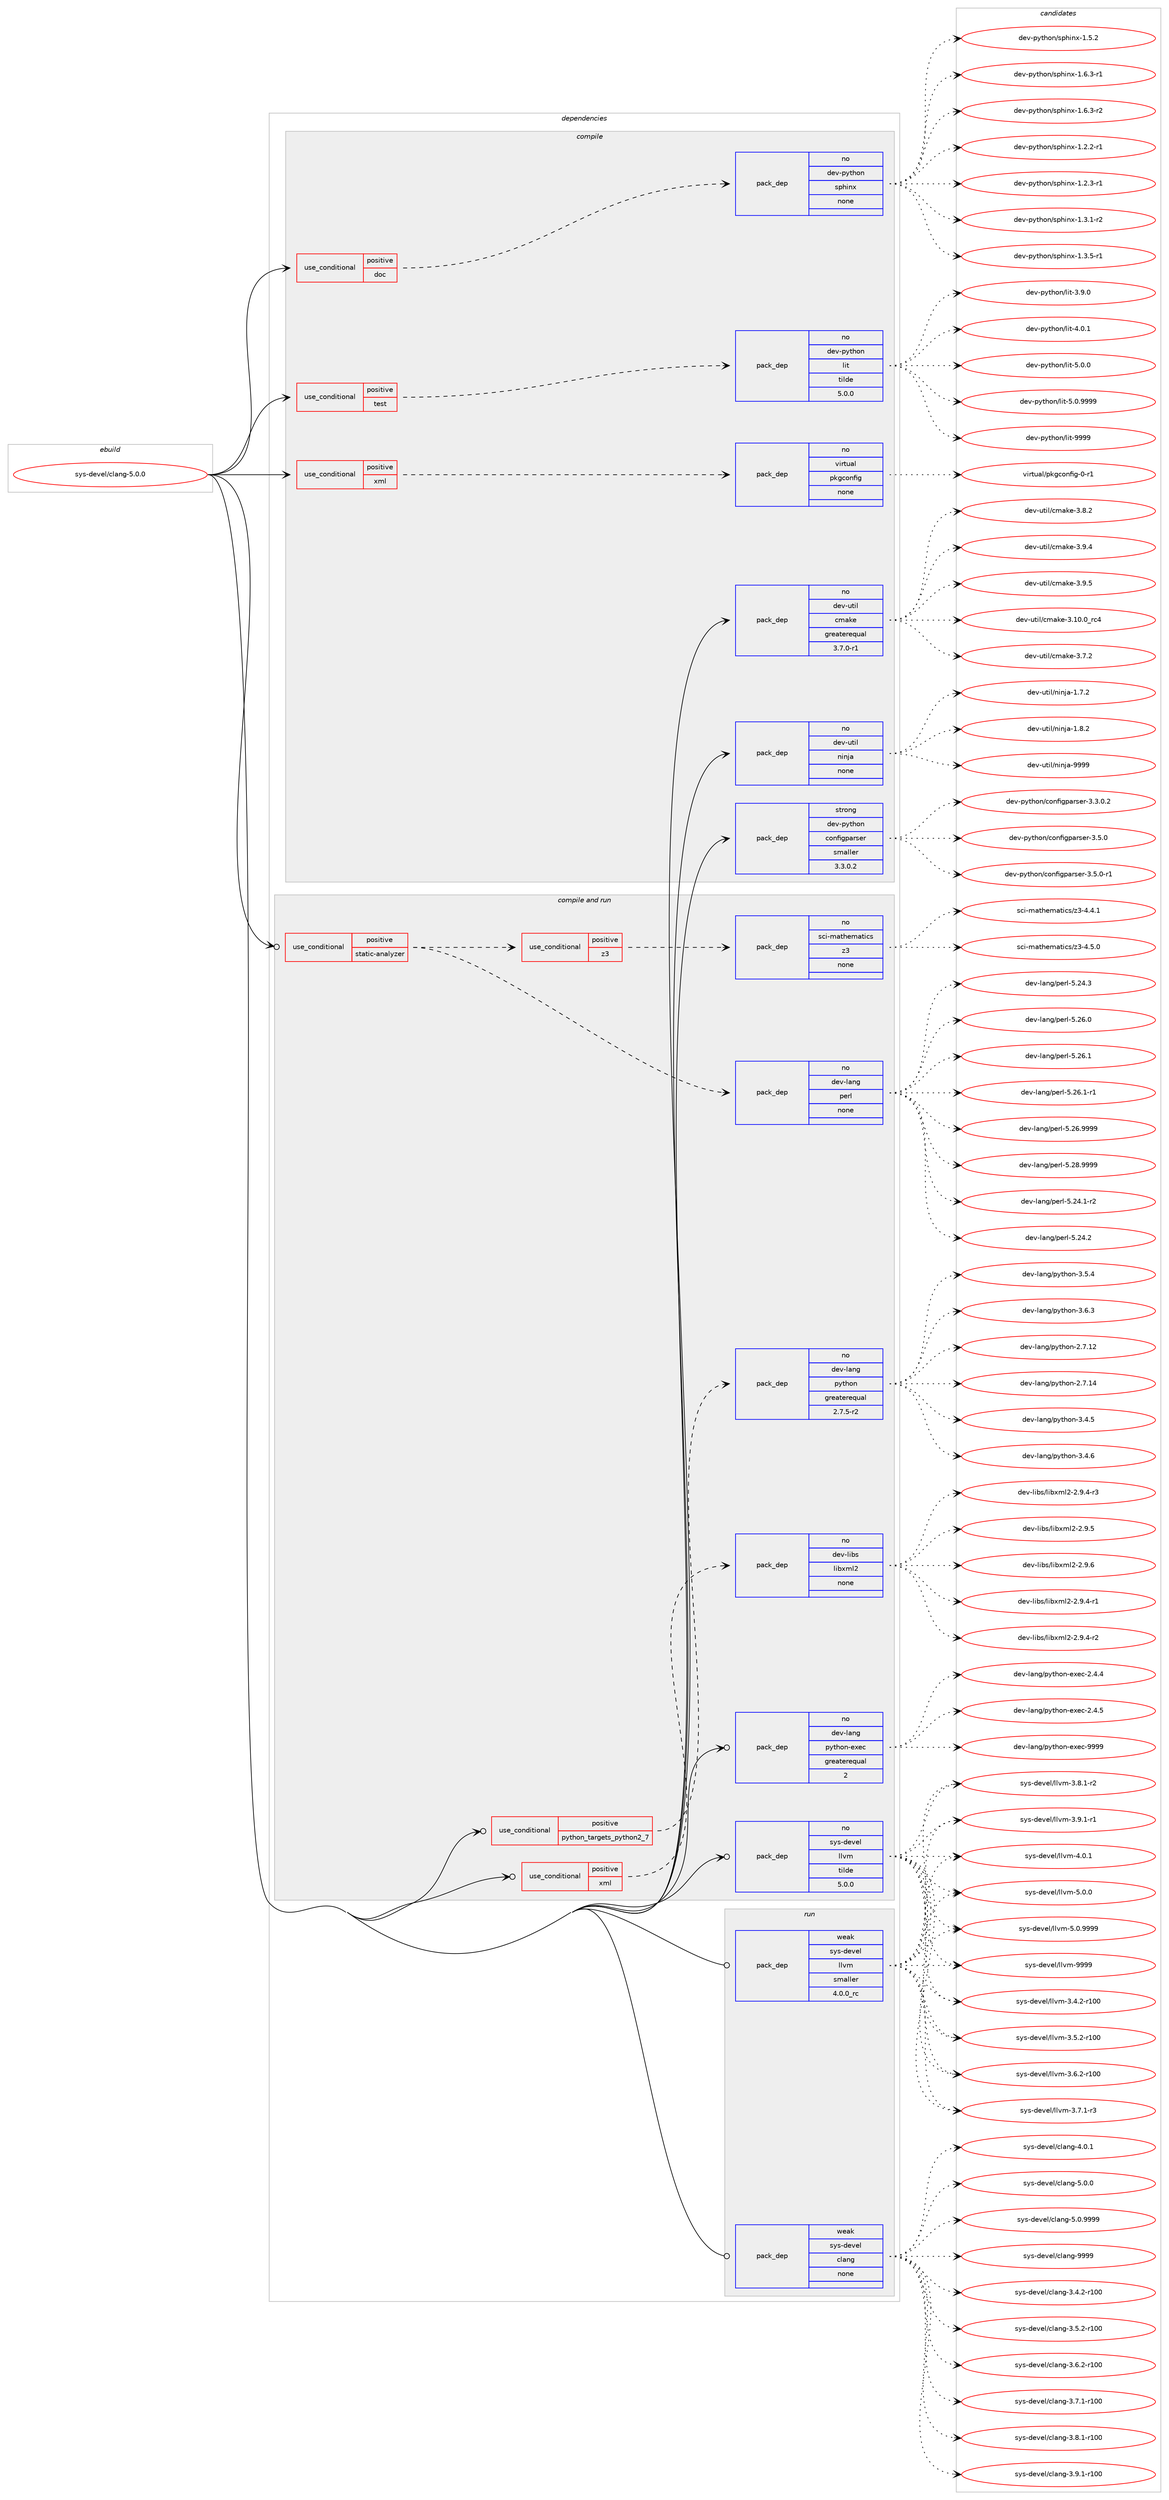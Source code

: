 digraph prolog {

# *************
# Graph options
# *************

newrank=true;
concentrate=true;
compound=true;
graph [rankdir=LR,fontname=Helvetica,fontsize=10,ranksep=1.5];#, ranksep=2.5, nodesep=0.2];
edge  [arrowhead=vee];
node  [fontname=Helvetica,fontsize=10];

# **********
# The ebuild
# **********

subgraph cluster_leftcol {
color=gray;
rank=same;
label=<<i>ebuild</i>>;
id [label="sys-devel/clang-5.0.0", color=red, width=4, href="../sys-devel/clang-5.0.0.svg"];
}

# ****************
# The dependencies
# ****************

subgraph cluster_midcol {
color=gray;
label=<<i>dependencies</i>>;
subgraph cluster_compile {
fillcolor="#eeeeee";
style=filled;
label=<<i>compile</i>>;
subgraph cond115887 {
dependency483506 [label=<<TABLE BORDER="0" CELLBORDER="1" CELLSPACING="0" CELLPADDING="4"><TR><TD ROWSPAN="3" CELLPADDING="10">use_conditional</TD></TR><TR><TD>positive</TD></TR><TR><TD>doc</TD></TR></TABLE>>, shape=none, color=red];
subgraph pack359189 {
dependency483507 [label=<<TABLE BORDER="0" CELLBORDER="1" CELLSPACING="0" CELLPADDING="4" WIDTH="220"><TR><TD ROWSPAN="6" CELLPADDING="30">pack_dep</TD></TR><TR><TD WIDTH="110">no</TD></TR><TR><TD>dev-python</TD></TR><TR><TD>sphinx</TD></TR><TR><TD>none</TD></TR><TR><TD></TD></TR></TABLE>>, shape=none, color=blue];
}
dependency483506:e -> dependency483507:w [weight=20,style="dashed",arrowhead="vee"];
}
id:e -> dependency483506:w [weight=20,style="solid",arrowhead="vee"];
subgraph cond115888 {
dependency483508 [label=<<TABLE BORDER="0" CELLBORDER="1" CELLSPACING="0" CELLPADDING="4"><TR><TD ROWSPAN="3" CELLPADDING="10">use_conditional</TD></TR><TR><TD>positive</TD></TR><TR><TD>test</TD></TR></TABLE>>, shape=none, color=red];
subgraph pack359190 {
dependency483509 [label=<<TABLE BORDER="0" CELLBORDER="1" CELLSPACING="0" CELLPADDING="4" WIDTH="220"><TR><TD ROWSPAN="6" CELLPADDING="30">pack_dep</TD></TR><TR><TD WIDTH="110">no</TD></TR><TR><TD>dev-python</TD></TR><TR><TD>lit</TD></TR><TR><TD>tilde</TD></TR><TR><TD>5.0.0</TD></TR></TABLE>>, shape=none, color=blue];
}
dependency483508:e -> dependency483509:w [weight=20,style="dashed",arrowhead="vee"];
}
id:e -> dependency483508:w [weight=20,style="solid",arrowhead="vee"];
subgraph cond115889 {
dependency483510 [label=<<TABLE BORDER="0" CELLBORDER="1" CELLSPACING="0" CELLPADDING="4"><TR><TD ROWSPAN="3" CELLPADDING="10">use_conditional</TD></TR><TR><TD>positive</TD></TR><TR><TD>xml</TD></TR></TABLE>>, shape=none, color=red];
subgraph pack359191 {
dependency483511 [label=<<TABLE BORDER="0" CELLBORDER="1" CELLSPACING="0" CELLPADDING="4" WIDTH="220"><TR><TD ROWSPAN="6" CELLPADDING="30">pack_dep</TD></TR><TR><TD WIDTH="110">no</TD></TR><TR><TD>virtual</TD></TR><TR><TD>pkgconfig</TD></TR><TR><TD>none</TD></TR><TR><TD></TD></TR></TABLE>>, shape=none, color=blue];
}
dependency483510:e -> dependency483511:w [weight=20,style="dashed",arrowhead="vee"];
}
id:e -> dependency483510:w [weight=20,style="solid",arrowhead="vee"];
subgraph pack359192 {
dependency483512 [label=<<TABLE BORDER="0" CELLBORDER="1" CELLSPACING="0" CELLPADDING="4" WIDTH="220"><TR><TD ROWSPAN="6" CELLPADDING="30">pack_dep</TD></TR><TR><TD WIDTH="110">no</TD></TR><TR><TD>dev-util</TD></TR><TR><TD>cmake</TD></TR><TR><TD>greaterequal</TD></TR><TR><TD>3.7.0-r1</TD></TR></TABLE>>, shape=none, color=blue];
}
id:e -> dependency483512:w [weight=20,style="solid",arrowhead="vee"];
subgraph pack359193 {
dependency483513 [label=<<TABLE BORDER="0" CELLBORDER="1" CELLSPACING="0" CELLPADDING="4" WIDTH="220"><TR><TD ROWSPAN="6" CELLPADDING="30">pack_dep</TD></TR><TR><TD WIDTH="110">no</TD></TR><TR><TD>dev-util</TD></TR><TR><TD>ninja</TD></TR><TR><TD>none</TD></TR><TR><TD></TD></TR></TABLE>>, shape=none, color=blue];
}
id:e -> dependency483513:w [weight=20,style="solid",arrowhead="vee"];
subgraph pack359194 {
dependency483514 [label=<<TABLE BORDER="0" CELLBORDER="1" CELLSPACING="0" CELLPADDING="4" WIDTH="220"><TR><TD ROWSPAN="6" CELLPADDING="30">pack_dep</TD></TR><TR><TD WIDTH="110">strong</TD></TR><TR><TD>dev-python</TD></TR><TR><TD>configparser</TD></TR><TR><TD>smaller</TD></TR><TR><TD>3.3.0.2</TD></TR></TABLE>>, shape=none, color=blue];
}
id:e -> dependency483514:w [weight=20,style="solid",arrowhead="vee"];
}
subgraph cluster_compileandrun {
fillcolor="#eeeeee";
style=filled;
label=<<i>compile and run</i>>;
subgraph cond115890 {
dependency483515 [label=<<TABLE BORDER="0" CELLBORDER="1" CELLSPACING="0" CELLPADDING="4"><TR><TD ROWSPAN="3" CELLPADDING="10">use_conditional</TD></TR><TR><TD>positive</TD></TR><TR><TD>python_targets_python2_7</TD></TR></TABLE>>, shape=none, color=red];
subgraph pack359195 {
dependency483516 [label=<<TABLE BORDER="0" CELLBORDER="1" CELLSPACING="0" CELLPADDING="4" WIDTH="220"><TR><TD ROWSPAN="6" CELLPADDING="30">pack_dep</TD></TR><TR><TD WIDTH="110">no</TD></TR><TR><TD>dev-lang</TD></TR><TR><TD>python</TD></TR><TR><TD>greaterequal</TD></TR><TR><TD>2.7.5-r2</TD></TR></TABLE>>, shape=none, color=blue];
}
dependency483515:e -> dependency483516:w [weight=20,style="dashed",arrowhead="vee"];
}
id:e -> dependency483515:w [weight=20,style="solid",arrowhead="odotvee"];
subgraph cond115891 {
dependency483517 [label=<<TABLE BORDER="0" CELLBORDER="1" CELLSPACING="0" CELLPADDING="4"><TR><TD ROWSPAN="3" CELLPADDING="10">use_conditional</TD></TR><TR><TD>positive</TD></TR><TR><TD>static-analyzer</TD></TR></TABLE>>, shape=none, color=red];
subgraph pack359196 {
dependency483518 [label=<<TABLE BORDER="0" CELLBORDER="1" CELLSPACING="0" CELLPADDING="4" WIDTH="220"><TR><TD ROWSPAN="6" CELLPADDING="30">pack_dep</TD></TR><TR><TD WIDTH="110">no</TD></TR><TR><TD>dev-lang</TD></TR><TR><TD>perl</TD></TR><TR><TD>none</TD></TR><TR><TD></TD></TR></TABLE>>, shape=none, color=blue];
}
dependency483517:e -> dependency483518:w [weight=20,style="dashed",arrowhead="vee"];
subgraph cond115892 {
dependency483519 [label=<<TABLE BORDER="0" CELLBORDER="1" CELLSPACING="0" CELLPADDING="4"><TR><TD ROWSPAN="3" CELLPADDING="10">use_conditional</TD></TR><TR><TD>positive</TD></TR><TR><TD>z3</TD></TR></TABLE>>, shape=none, color=red];
subgraph pack359197 {
dependency483520 [label=<<TABLE BORDER="0" CELLBORDER="1" CELLSPACING="0" CELLPADDING="4" WIDTH="220"><TR><TD ROWSPAN="6" CELLPADDING="30">pack_dep</TD></TR><TR><TD WIDTH="110">no</TD></TR><TR><TD>sci-mathematics</TD></TR><TR><TD>z3</TD></TR><TR><TD>none</TD></TR><TR><TD></TD></TR></TABLE>>, shape=none, color=blue];
}
dependency483519:e -> dependency483520:w [weight=20,style="dashed",arrowhead="vee"];
}
dependency483517:e -> dependency483519:w [weight=20,style="dashed",arrowhead="vee"];
}
id:e -> dependency483517:w [weight=20,style="solid",arrowhead="odotvee"];
subgraph cond115893 {
dependency483521 [label=<<TABLE BORDER="0" CELLBORDER="1" CELLSPACING="0" CELLPADDING="4"><TR><TD ROWSPAN="3" CELLPADDING="10">use_conditional</TD></TR><TR><TD>positive</TD></TR><TR><TD>xml</TD></TR></TABLE>>, shape=none, color=red];
subgraph pack359198 {
dependency483522 [label=<<TABLE BORDER="0" CELLBORDER="1" CELLSPACING="0" CELLPADDING="4" WIDTH="220"><TR><TD ROWSPAN="6" CELLPADDING="30">pack_dep</TD></TR><TR><TD WIDTH="110">no</TD></TR><TR><TD>dev-libs</TD></TR><TR><TD>libxml2</TD></TR><TR><TD>none</TD></TR><TR><TD></TD></TR></TABLE>>, shape=none, color=blue];
}
dependency483521:e -> dependency483522:w [weight=20,style="dashed",arrowhead="vee"];
}
id:e -> dependency483521:w [weight=20,style="solid",arrowhead="odotvee"];
subgraph pack359199 {
dependency483523 [label=<<TABLE BORDER="0" CELLBORDER="1" CELLSPACING="0" CELLPADDING="4" WIDTH="220"><TR><TD ROWSPAN="6" CELLPADDING="30">pack_dep</TD></TR><TR><TD WIDTH="110">no</TD></TR><TR><TD>dev-lang</TD></TR><TR><TD>python-exec</TD></TR><TR><TD>greaterequal</TD></TR><TR><TD>2</TD></TR></TABLE>>, shape=none, color=blue];
}
id:e -> dependency483523:w [weight=20,style="solid",arrowhead="odotvee"];
subgraph pack359200 {
dependency483524 [label=<<TABLE BORDER="0" CELLBORDER="1" CELLSPACING="0" CELLPADDING="4" WIDTH="220"><TR><TD ROWSPAN="6" CELLPADDING="30">pack_dep</TD></TR><TR><TD WIDTH="110">no</TD></TR><TR><TD>sys-devel</TD></TR><TR><TD>llvm</TD></TR><TR><TD>tilde</TD></TR><TR><TD>5.0.0</TD></TR></TABLE>>, shape=none, color=blue];
}
id:e -> dependency483524:w [weight=20,style="solid",arrowhead="odotvee"];
}
subgraph cluster_run {
fillcolor="#eeeeee";
style=filled;
label=<<i>run</i>>;
subgraph pack359201 {
dependency483525 [label=<<TABLE BORDER="0" CELLBORDER="1" CELLSPACING="0" CELLPADDING="4" WIDTH="220"><TR><TD ROWSPAN="6" CELLPADDING="30">pack_dep</TD></TR><TR><TD WIDTH="110">weak</TD></TR><TR><TD>sys-devel</TD></TR><TR><TD>clang</TD></TR><TR><TD>none</TD></TR><TR><TD></TD></TR></TABLE>>, shape=none, color=blue];
}
id:e -> dependency483525:w [weight=20,style="solid",arrowhead="odot"];
subgraph pack359202 {
dependency483526 [label=<<TABLE BORDER="0" CELLBORDER="1" CELLSPACING="0" CELLPADDING="4" WIDTH="220"><TR><TD ROWSPAN="6" CELLPADDING="30">pack_dep</TD></TR><TR><TD WIDTH="110">weak</TD></TR><TR><TD>sys-devel</TD></TR><TR><TD>llvm</TD></TR><TR><TD>smaller</TD></TR><TR><TD>4.0.0_rc</TD></TR></TABLE>>, shape=none, color=blue];
}
id:e -> dependency483526:w [weight=20,style="solid",arrowhead="odot"];
}
}

# **************
# The candidates
# **************

subgraph cluster_choices {
rank=same;
color=gray;
label=<<i>candidates</i>>;

subgraph choice359189 {
color=black;
nodesep=1;
choice10010111845112121116104111110471151121041051101204549465046504511449 [label="dev-python/sphinx-1.2.2-r1", color=red, width=4,href="../dev-python/sphinx-1.2.2-r1.svg"];
choice10010111845112121116104111110471151121041051101204549465046514511449 [label="dev-python/sphinx-1.2.3-r1", color=red, width=4,href="../dev-python/sphinx-1.2.3-r1.svg"];
choice10010111845112121116104111110471151121041051101204549465146494511450 [label="dev-python/sphinx-1.3.1-r2", color=red, width=4,href="../dev-python/sphinx-1.3.1-r2.svg"];
choice10010111845112121116104111110471151121041051101204549465146534511449 [label="dev-python/sphinx-1.3.5-r1", color=red, width=4,href="../dev-python/sphinx-1.3.5-r1.svg"];
choice1001011184511212111610411111047115112104105110120454946534650 [label="dev-python/sphinx-1.5.2", color=red, width=4,href="../dev-python/sphinx-1.5.2.svg"];
choice10010111845112121116104111110471151121041051101204549465446514511449 [label="dev-python/sphinx-1.6.3-r1", color=red, width=4,href="../dev-python/sphinx-1.6.3-r1.svg"];
choice10010111845112121116104111110471151121041051101204549465446514511450 [label="dev-python/sphinx-1.6.3-r2", color=red, width=4,href="../dev-python/sphinx-1.6.3-r2.svg"];
dependency483507:e -> choice10010111845112121116104111110471151121041051101204549465046504511449:w [style=dotted,weight="100"];
dependency483507:e -> choice10010111845112121116104111110471151121041051101204549465046514511449:w [style=dotted,weight="100"];
dependency483507:e -> choice10010111845112121116104111110471151121041051101204549465146494511450:w [style=dotted,weight="100"];
dependency483507:e -> choice10010111845112121116104111110471151121041051101204549465146534511449:w [style=dotted,weight="100"];
dependency483507:e -> choice1001011184511212111610411111047115112104105110120454946534650:w [style=dotted,weight="100"];
dependency483507:e -> choice10010111845112121116104111110471151121041051101204549465446514511449:w [style=dotted,weight="100"];
dependency483507:e -> choice10010111845112121116104111110471151121041051101204549465446514511450:w [style=dotted,weight="100"];
}
subgraph choice359190 {
color=black;
nodesep=1;
choice1001011184511212111610411111047108105116455146574648 [label="dev-python/lit-3.9.0", color=red, width=4,href="../dev-python/lit-3.9.0.svg"];
choice1001011184511212111610411111047108105116455246484649 [label="dev-python/lit-4.0.1", color=red, width=4,href="../dev-python/lit-4.0.1.svg"];
choice1001011184511212111610411111047108105116455346484648 [label="dev-python/lit-5.0.0", color=red, width=4,href="../dev-python/lit-5.0.0.svg"];
choice1001011184511212111610411111047108105116455346484657575757 [label="dev-python/lit-5.0.9999", color=red, width=4,href="../dev-python/lit-5.0.9999.svg"];
choice10010111845112121116104111110471081051164557575757 [label="dev-python/lit-9999", color=red, width=4,href="../dev-python/lit-9999.svg"];
dependency483509:e -> choice1001011184511212111610411111047108105116455146574648:w [style=dotted,weight="100"];
dependency483509:e -> choice1001011184511212111610411111047108105116455246484649:w [style=dotted,weight="100"];
dependency483509:e -> choice1001011184511212111610411111047108105116455346484648:w [style=dotted,weight="100"];
dependency483509:e -> choice1001011184511212111610411111047108105116455346484657575757:w [style=dotted,weight="100"];
dependency483509:e -> choice10010111845112121116104111110471081051164557575757:w [style=dotted,weight="100"];
}
subgraph choice359191 {
color=black;
nodesep=1;
choice11810511411611797108471121071039911111010210510345484511449 [label="virtual/pkgconfig-0-r1", color=red, width=4,href="../virtual/pkgconfig-0-r1.svg"];
dependency483511:e -> choice11810511411611797108471121071039911111010210510345484511449:w [style=dotted,weight="100"];
}
subgraph choice359192 {
color=black;
nodesep=1;
choice1001011184511711610510847991099710710145514649484648951149952 [label="dev-util/cmake-3.10.0_rc4", color=red, width=4,href="../dev-util/cmake-3.10.0_rc4.svg"];
choice10010111845117116105108479910997107101455146554650 [label="dev-util/cmake-3.7.2", color=red, width=4,href="../dev-util/cmake-3.7.2.svg"];
choice10010111845117116105108479910997107101455146564650 [label="dev-util/cmake-3.8.2", color=red, width=4,href="../dev-util/cmake-3.8.2.svg"];
choice10010111845117116105108479910997107101455146574652 [label="dev-util/cmake-3.9.4", color=red, width=4,href="../dev-util/cmake-3.9.4.svg"];
choice10010111845117116105108479910997107101455146574653 [label="dev-util/cmake-3.9.5", color=red, width=4,href="../dev-util/cmake-3.9.5.svg"];
dependency483512:e -> choice1001011184511711610510847991099710710145514649484648951149952:w [style=dotted,weight="100"];
dependency483512:e -> choice10010111845117116105108479910997107101455146554650:w [style=dotted,weight="100"];
dependency483512:e -> choice10010111845117116105108479910997107101455146564650:w [style=dotted,weight="100"];
dependency483512:e -> choice10010111845117116105108479910997107101455146574652:w [style=dotted,weight="100"];
dependency483512:e -> choice10010111845117116105108479910997107101455146574653:w [style=dotted,weight="100"];
}
subgraph choice359193 {
color=black;
nodesep=1;
choice100101118451171161051084711010511010697454946554650 [label="dev-util/ninja-1.7.2", color=red, width=4,href="../dev-util/ninja-1.7.2.svg"];
choice100101118451171161051084711010511010697454946564650 [label="dev-util/ninja-1.8.2", color=red, width=4,href="../dev-util/ninja-1.8.2.svg"];
choice1001011184511711610510847110105110106974557575757 [label="dev-util/ninja-9999", color=red, width=4,href="../dev-util/ninja-9999.svg"];
dependency483513:e -> choice100101118451171161051084711010511010697454946554650:w [style=dotted,weight="100"];
dependency483513:e -> choice100101118451171161051084711010511010697454946564650:w [style=dotted,weight="100"];
dependency483513:e -> choice1001011184511711610510847110105110106974557575757:w [style=dotted,weight="100"];
}
subgraph choice359194 {
color=black;
nodesep=1;
choice100101118451121211161041111104799111110102105103112971141151011144551465146484650 [label="dev-python/configparser-3.3.0.2", color=red, width=4,href="../dev-python/configparser-3.3.0.2.svg"];
choice10010111845112121116104111110479911111010210510311297114115101114455146534648 [label="dev-python/configparser-3.5.0", color=red, width=4,href="../dev-python/configparser-3.5.0.svg"];
choice100101118451121211161041111104799111110102105103112971141151011144551465346484511449 [label="dev-python/configparser-3.5.0-r1", color=red, width=4,href="../dev-python/configparser-3.5.0-r1.svg"];
dependency483514:e -> choice100101118451121211161041111104799111110102105103112971141151011144551465146484650:w [style=dotted,weight="100"];
dependency483514:e -> choice10010111845112121116104111110479911111010210510311297114115101114455146534648:w [style=dotted,weight="100"];
dependency483514:e -> choice100101118451121211161041111104799111110102105103112971141151011144551465346484511449:w [style=dotted,weight="100"];
}
subgraph choice359195 {
color=black;
nodesep=1;
choice10010111845108971101034711212111610411111045504655464950 [label="dev-lang/python-2.7.12", color=red, width=4,href="../dev-lang/python-2.7.12.svg"];
choice10010111845108971101034711212111610411111045504655464952 [label="dev-lang/python-2.7.14", color=red, width=4,href="../dev-lang/python-2.7.14.svg"];
choice100101118451089711010347112121116104111110455146524653 [label="dev-lang/python-3.4.5", color=red, width=4,href="../dev-lang/python-3.4.5.svg"];
choice100101118451089711010347112121116104111110455146524654 [label="dev-lang/python-3.4.6", color=red, width=4,href="../dev-lang/python-3.4.6.svg"];
choice100101118451089711010347112121116104111110455146534652 [label="dev-lang/python-3.5.4", color=red, width=4,href="../dev-lang/python-3.5.4.svg"];
choice100101118451089711010347112121116104111110455146544651 [label="dev-lang/python-3.6.3", color=red, width=4,href="../dev-lang/python-3.6.3.svg"];
dependency483516:e -> choice10010111845108971101034711212111610411111045504655464950:w [style=dotted,weight="100"];
dependency483516:e -> choice10010111845108971101034711212111610411111045504655464952:w [style=dotted,weight="100"];
dependency483516:e -> choice100101118451089711010347112121116104111110455146524653:w [style=dotted,weight="100"];
dependency483516:e -> choice100101118451089711010347112121116104111110455146524654:w [style=dotted,weight="100"];
dependency483516:e -> choice100101118451089711010347112121116104111110455146534652:w [style=dotted,weight="100"];
dependency483516:e -> choice100101118451089711010347112121116104111110455146544651:w [style=dotted,weight="100"];
}
subgraph choice359196 {
color=black;
nodesep=1;
choice100101118451089711010347112101114108455346505246494511450 [label="dev-lang/perl-5.24.1-r2", color=red, width=4,href="../dev-lang/perl-5.24.1-r2.svg"];
choice10010111845108971101034711210111410845534650524650 [label="dev-lang/perl-5.24.2", color=red, width=4,href="../dev-lang/perl-5.24.2.svg"];
choice10010111845108971101034711210111410845534650524651 [label="dev-lang/perl-5.24.3", color=red, width=4,href="../dev-lang/perl-5.24.3.svg"];
choice10010111845108971101034711210111410845534650544648 [label="dev-lang/perl-5.26.0", color=red, width=4,href="../dev-lang/perl-5.26.0.svg"];
choice10010111845108971101034711210111410845534650544649 [label="dev-lang/perl-5.26.1", color=red, width=4,href="../dev-lang/perl-5.26.1.svg"];
choice100101118451089711010347112101114108455346505446494511449 [label="dev-lang/perl-5.26.1-r1", color=red, width=4,href="../dev-lang/perl-5.26.1-r1.svg"];
choice10010111845108971101034711210111410845534650544657575757 [label="dev-lang/perl-5.26.9999", color=red, width=4,href="../dev-lang/perl-5.26.9999.svg"];
choice10010111845108971101034711210111410845534650564657575757 [label="dev-lang/perl-5.28.9999", color=red, width=4,href="../dev-lang/perl-5.28.9999.svg"];
dependency483518:e -> choice100101118451089711010347112101114108455346505246494511450:w [style=dotted,weight="100"];
dependency483518:e -> choice10010111845108971101034711210111410845534650524650:w [style=dotted,weight="100"];
dependency483518:e -> choice10010111845108971101034711210111410845534650524651:w [style=dotted,weight="100"];
dependency483518:e -> choice10010111845108971101034711210111410845534650544648:w [style=dotted,weight="100"];
dependency483518:e -> choice10010111845108971101034711210111410845534650544649:w [style=dotted,weight="100"];
dependency483518:e -> choice100101118451089711010347112101114108455346505446494511449:w [style=dotted,weight="100"];
dependency483518:e -> choice10010111845108971101034711210111410845534650544657575757:w [style=dotted,weight="100"];
dependency483518:e -> choice10010111845108971101034711210111410845534650564657575757:w [style=dotted,weight="100"];
}
subgraph choice359197 {
color=black;
nodesep=1;
choice11599105451099711610410110997116105991154712251455246524649 [label="sci-mathematics/z3-4.4.1", color=red, width=4,href="../sci-mathematics/z3-4.4.1.svg"];
choice11599105451099711610410110997116105991154712251455246534648 [label="sci-mathematics/z3-4.5.0", color=red, width=4,href="../sci-mathematics/z3-4.5.0.svg"];
dependency483520:e -> choice11599105451099711610410110997116105991154712251455246524649:w [style=dotted,weight="100"];
dependency483520:e -> choice11599105451099711610410110997116105991154712251455246534648:w [style=dotted,weight="100"];
}
subgraph choice359198 {
color=black;
nodesep=1;
choice10010111845108105981154710810598120109108504550465746524511449 [label="dev-libs/libxml2-2.9.4-r1", color=red, width=4,href="../dev-libs/libxml2-2.9.4-r1.svg"];
choice10010111845108105981154710810598120109108504550465746524511450 [label="dev-libs/libxml2-2.9.4-r2", color=red, width=4,href="../dev-libs/libxml2-2.9.4-r2.svg"];
choice10010111845108105981154710810598120109108504550465746524511451 [label="dev-libs/libxml2-2.9.4-r3", color=red, width=4,href="../dev-libs/libxml2-2.9.4-r3.svg"];
choice1001011184510810598115471081059812010910850455046574653 [label="dev-libs/libxml2-2.9.5", color=red, width=4,href="../dev-libs/libxml2-2.9.5.svg"];
choice1001011184510810598115471081059812010910850455046574654 [label="dev-libs/libxml2-2.9.6", color=red, width=4,href="../dev-libs/libxml2-2.9.6.svg"];
dependency483522:e -> choice10010111845108105981154710810598120109108504550465746524511449:w [style=dotted,weight="100"];
dependency483522:e -> choice10010111845108105981154710810598120109108504550465746524511450:w [style=dotted,weight="100"];
dependency483522:e -> choice10010111845108105981154710810598120109108504550465746524511451:w [style=dotted,weight="100"];
dependency483522:e -> choice1001011184510810598115471081059812010910850455046574653:w [style=dotted,weight="100"];
dependency483522:e -> choice1001011184510810598115471081059812010910850455046574654:w [style=dotted,weight="100"];
}
subgraph choice359199 {
color=black;
nodesep=1;
choice1001011184510897110103471121211161041111104510112010199455046524652 [label="dev-lang/python-exec-2.4.4", color=red, width=4,href="../dev-lang/python-exec-2.4.4.svg"];
choice1001011184510897110103471121211161041111104510112010199455046524653 [label="dev-lang/python-exec-2.4.5", color=red, width=4,href="../dev-lang/python-exec-2.4.5.svg"];
choice10010111845108971101034711212111610411111045101120101994557575757 [label="dev-lang/python-exec-9999", color=red, width=4,href="../dev-lang/python-exec-9999.svg"];
dependency483523:e -> choice1001011184510897110103471121211161041111104510112010199455046524652:w [style=dotted,weight="100"];
dependency483523:e -> choice1001011184510897110103471121211161041111104510112010199455046524653:w [style=dotted,weight="100"];
dependency483523:e -> choice10010111845108971101034711212111610411111045101120101994557575757:w [style=dotted,weight="100"];
}
subgraph choice359200 {
color=black;
nodesep=1;
choice115121115451001011181011084710810811810945514652465045114494848 [label="sys-devel/llvm-3.4.2-r100", color=red, width=4,href="../sys-devel/llvm-3.4.2-r100.svg"];
choice115121115451001011181011084710810811810945514653465045114494848 [label="sys-devel/llvm-3.5.2-r100", color=red, width=4,href="../sys-devel/llvm-3.5.2-r100.svg"];
choice115121115451001011181011084710810811810945514654465045114494848 [label="sys-devel/llvm-3.6.2-r100", color=red, width=4,href="../sys-devel/llvm-3.6.2-r100.svg"];
choice11512111545100101118101108471081081181094551465546494511451 [label="sys-devel/llvm-3.7.1-r3", color=red, width=4,href="../sys-devel/llvm-3.7.1-r3.svg"];
choice11512111545100101118101108471081081181094551465646494511450 [label="sys-devel/llvm-3.8.1-r2", color=red, width=4,href="../sys-devel/llvm-3.8.1-r2.svg"];
choice11512111545100101118101108471081081181094551465746494511449 [label="sys-devel/llvm-3.9.1-r1", color=red, width=4,href="../sys-devel/llvm-3.9.1-r1.svg"];
choice1151211154510010111810110847108108118109455246484649 [label="sys-devel/llvm-4.0.1", color=red, width=4,href="../sys-devel/llvm-4.0.1.svg"];
choice1151211154510010111810110847108108118109455346484648 [label="sys-devel/llvm-5.0.0", color=red, width=4,href="../sys-devel/llvm-5.0.0.svg"];
choice1151211154510010111810110847108108118109455346484657575757 [label="sys-devel/llvm-5.0.9999", color=red, width=4,href="../sys-devel/llvm-5.0.9999.svg"];
choice11512111545100101118101108471081081181094557575757 [label="sys-devel/llvm-9999", color=red, width=4,href="../sys-devel/llvm-9999.svg"];
dependency483524:e -> choice115121115451001011181011084710810811810945514652465045114494848:w [style=dotted,weight="100"];
dependency483524:e -> choice115121115451001011181011084710810811810945514653465045114494848:w [style=dotted,weight="100"];
dependency483524:e -> choice115121115451001011181011084710810811810945514654465045114494848:w [style=dotted,weight="100"];
dependency483524:e -> choice11512111545100101118101108471081081181094551465546494511451:w [style=dotted,weight="100"];
dependency483524:e -> choice11512111545100101118101108471081081181094551465646494511450:w [style=dotted,weight="100"];
dependency483524:e -> choice11512111545100101118101108471081081181094551465746494511449:w [style=dotted,weight="100"];
dependency483524:e -> choice1151211154510010111810110847108108118109455246484649:w [style=dotted,weight="100"];
dependency483524:e -> choice1151211154510010111810110847108108118109455346484648:w [style=dotted,weight="100"];
dependency483524:e -> choice1151211154510010111810110847108108118109455346484657575757:w [style=dotted,weight="100"];
dependency483524:e -> choice11512111545100101118101108471081081181094557575757:w [style=dotted,weight="100"];
}
subgraph choice359201 {
color=black;
nodesep=1;
choice1151211154510010111810110847991089711010345514652465045114494848 [label="sys-devel/clang-3.4.2-r100", color=red, width=4,href="../sys-devel/clang-3.4.2-r100.svg"];
choice1151211154510010111810110847991089711010345514653465045114494848 [label="sys-devel/clang-3.5.2-r100", color=red, width=4,href="../sys-devel/clang-3.5.2-r100.svg"];
choice1151211154510010111810110847991089711010345514654465045114494848 [label="sys-devel/clang-3.6.2-r100", color=red, width=4,href="../sys-devel/clang-3.6.2-r100.svg"];
choice1151211154510010111810110847991089711010345514655464945114494848 [label="sys-devel/clang-3.7.1-r100", color=red, width=4,href="../sys-devel/clang-3.7.1-r100.svg"];
choice1151211154510010111810110847991089711010345514656464945114494848 [label="sys-devel/clang-3.8.1-r100", color=red, width=4,href="../sys-devel/clang-3.8.1-r100.svg"];
choice1151211154510010111810110847991089711010345514657464945114494848 [label="sys-devel/clang-3.9.1-r100", color=red, width=4,href="../sys-devel/clang-3.9.1-r100.svg"];
choice11512111545100101118101108479910897110103455246484649 [label="sys-devel/clang-4.0.1", color=red, width=4,href="../sys-devel/clang-4.0.1.svg"];
choice11512111545100101118101108479910897110103455346484648 [label="sys-devel/clang-5.0.0", color=red, width=4,href="../sys-devel/clang-5.0.0.svg"];
choice11512111545100101118101108479910897110103455346484657575757 [label="sys-devel/clang-5.0.9999", color=red, width=4,href="../sys-devel/clang-5.0.9999.svg"];
choice115121115451001011181011084799108971101034557575757 [label="sys-devel/clang-9999", color=red, width=4,href="../sys-devel/clang-9999.svg"];
dependency483525:e -> choice1151211154510010111810110847991089711010345514652465045114494848:w [style=dotted,weight="100"];
dependency483525:e -> choice1151211154510010111810110847991089711010345514653465045114494848:w [style=dotted,weight="100"];
dependency483525:e -> choice1151211154510010111810110847991089711010345514654465045114494848:w [style=dotted,weight="100"];
dependency483525:e -> choice1151211154510010111810110847991089711010345514655464945114494848:w [style=dotted,weight="100"];
dependency483525:e -> choice1151211154510010111810110847991089711010345514656464945114494848:w [style=dotted,weight="100"];
dependency483525:e -> choice1151211154510010111810110847991089711010345514657464945114494848:w [style=dotted,weight="100"];
dependency483525:e -> choice11512111545100101118101108479910897110103455246484649:w [style=dotted,weight="100"];
dependency483525:e -> choice11512111545100101118101108479910897110103455346484648:w [style=dotted,weight="100"];
dependency483525:e -> choice11512111545100101118101108479910897110103455346484657575757:w [style=dotted,weight="100"];
dependency483525:e -> choice115121115451001011181011084799108971101034557575757:w [style=dotted,weight="100"];
}
subgraph choice359202 {
color=black;
nodesep=1;
choice115121115451001011181011084710810811810945514652465045114494848 [label="sys-devel/llvm-3.4.2-r100", color=red, width=4,href="../sys-devel/llvm-3.4.2-r100.svg"];
choice115121115451001011181011084710810811810945514653465045114494848 [label="sys-devel/llvm-3.5.2-r100", color=red, width=4,href="../sys-devel/llvm-3.5.2-r100.svg"];
choice115121115451001011181011084710810811810945514654465045114494848 [label="sys-devel/llvm-3.6.2-r100", color=red, width=4,href="../sys-devel/llvm-3.6.2-r100.svg"];
choice11512111545100101118101108471081081181094551465546494511451 [label="sys-devel/llvm-3.7.1-r3", color=red, width=4,href="../sys-devel/llvm-3.7.1-r3.svg"];
choice11512111545100101118101108471081081181094551465646494511450 [label="sys-devel/llvm-3.8.1-r2", color=red, width=4,href="../sys-devel/llvm-3.8.1-r2.svg"];
choice11512111545100101118101108471081081181094551465746494511449 [label="sys-devel/llvm-3.9.1-r1", color=red, width=4,href="../sys-devel/llvm-3.9.1-r1.svg"];
choice1151211154510010111810110847108108118109455246484649 [label="sys-devel/llvm-4.0.1", color=red, width=4,href="../sys-devel/llvm-4.0.1.svg"];
choice1151211154510010111810110847108108118109455346484648 [label="sys-devel/llvm-5.0.0", color=red, width=4,href="../sys-devel/llvm-5.0.0.svg"];
choice1151211154510010111810110847108108118109455346484657575757 [label="sys-devel/llvm-5.0.9999", color=red, width=4,href="../sys-devel/llvm-5.0.9999.svg"];
choice11512111545100101118101108471081081181094557575757 [label="sys-devel/llvm-9999", color=red, width=4,href="../sys-devel/llvm-9999.svg"];
dependency483526:e -> choice115121115451001011181011084710810811810945514652465045114494848:w [style=dotted,weight="100"];
dependency483526:e -> choice115121115451001011181011084710810811810945514653465045114494848:w [style=dotted,weight="100"];
dependency483526:e -> choice115121115451001011181011084710810811810945514654465045114494848:w [style=dotted,weight="100"];
dependency483526:e -> choice11512111545100101118101108471081081181094551465546494511451:w [style=dotted,weight="100"];
dependency483526:e -> choice11512111545100101118101108471081081181094551465646494511450:w [style=dotted,weight="100"];
dependency483526:e -> choice11512111545100101118101108471081081181094551465746494511449:w [style=dotted,weight="100"];
dependency483526:e -> choice1151211154510010111810110847108108118109455246484649:w [style=dotted,weight="100"];
dependency483526:e -> choice1151211154510010111810110847108108118109455346484648:w [style=dotted,weight="100"];
dependency483526:e -> choice1151211154510010111810110847108108118109455346484657575757:w [style=dotted,weight="100"];
dependency483526:e -> choice11512111545100101118101108471081081181094557575757:w [style=dotted,weight="100"];
}
}

}
